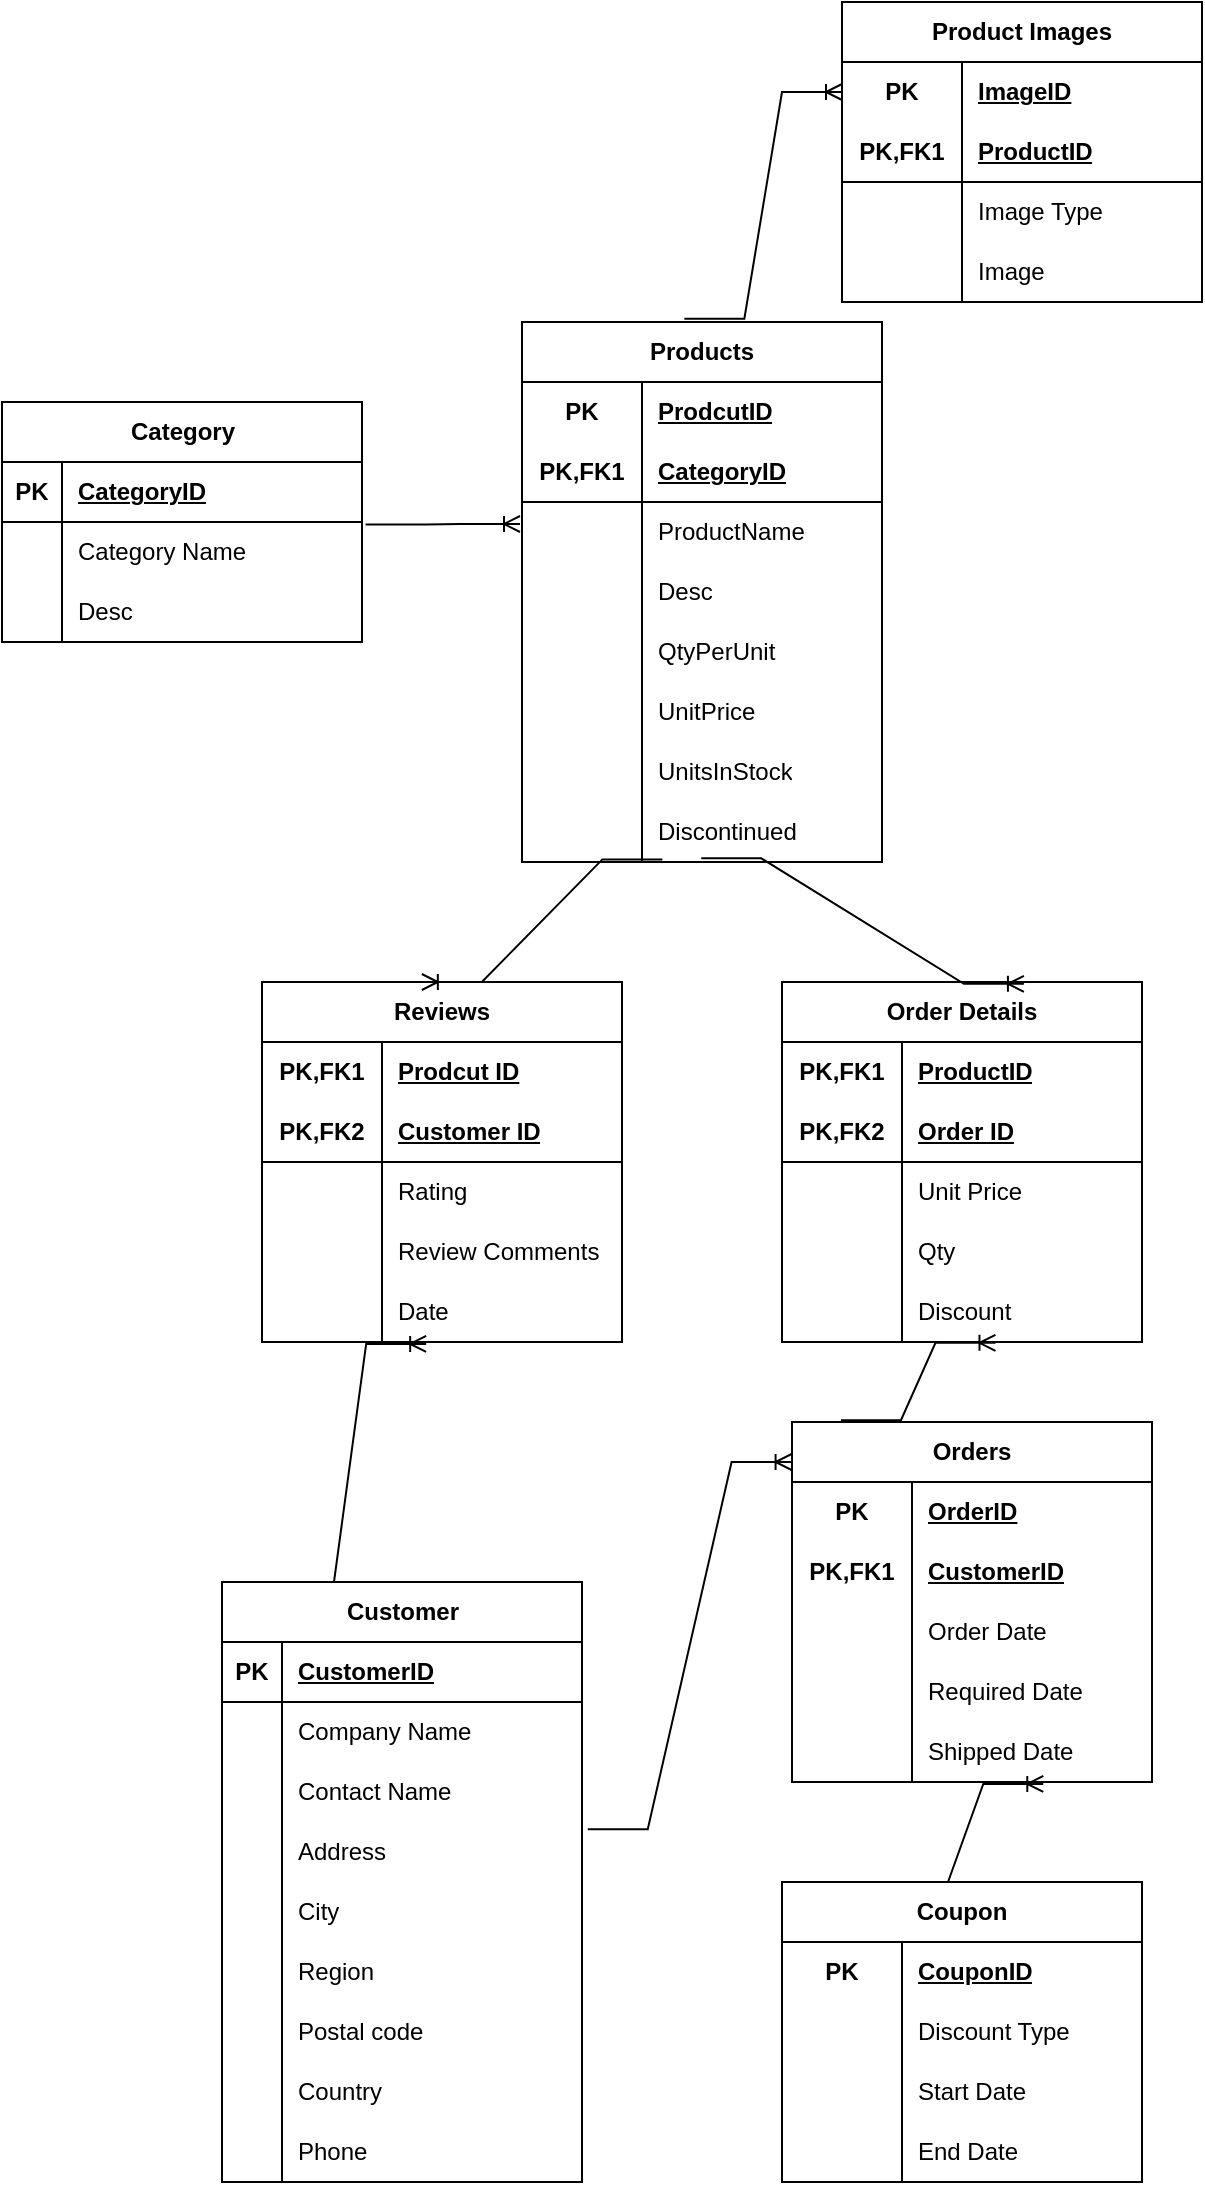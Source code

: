 <mxfile version="24.0.5" type="device">
  <diagram name="Page-1" id="kw8k0KLlqr_tpaCqlMd2">
    <mxGraphModel dx="610" dy="356" grid="1" gridSize="10" guides="1" tooltips="1" connect="1" arrows="1" fold="1" page="1" pageScale="1" pageWidth="850" pageHeight="1100" math="0" shadow="0">
      <root>
        <mxCell id="0" />
        <mxCell id="1" parent="0" />
        <mxCell id="2M8uUFz7WzuedcqgYN8r-53" value="Category" style="shape=table;startSize=30;container=1;collapsible=1;childLayout=tableLayout;fixedRows=1;rowLines=0;fontStyle=1;align=center;resizeLast=1;html=1;" vertex="1" parent="1">
          <mxGeometry x="30" y="210" width="180" height="120" as="geometry" />
        </mxCell>
        <mxCell id="2M8uUFz7WzuedcqgYN8r-54" value="" style="shape=tableRow;horizontal=0;startSize=0;swimlaneHead=0;swimlaneBody=0;fillColor=none;collapsible=0;dropTarget=0;points=[[0,0.5],[1,0.5]];portConstraint=eastwest;top=0;left=0;right=0;bottom=1;" vertex="1" parent="2M8uUFz7WzuedcqgYN8r-53">
          <mxGeometry y="30" width="180" height="30" as="geometry" />
        </mxCell>
        <mxCell id="2M8uUFz7WzuedcqgYN8r-55" value="PK" style="shape=partialRectangle;connectable=0;fillColor=none;top=0;left=0;bottom=0;right=0;fontStyle=1;overflow=hidden;whiteSpace=wrap;html=1;" vertex="1" parent="2M8uUFz7WzuedcqgYN8r-54">
          <mxGeometry width="30" height="30" as="geometry">
            <mxRectangle width="30" height="30" as="alternateBounds" />
          </mxGeometry>
        </mxCell>
        <mxCell id="2M8uUFz7WzuedcqgYN8r-56" value="CategoryID" style="shape=partialRectangle;connectable=0;fillColor=none;top=0;left=0;bottom=0;right=0;align=left;spacingLeft=6;fontStyle=5;overflow=hidden;whiteSpace=wrap;html=1;" vertex="1" parent="2M8uUFz7WzuedcqgYN8r-54">
          <mxGeometry x="30" width="150" height="30" as="geometry">
            <mxRectangle width="150" height="30" as="alternateBounds" />
          </mxGeometry>
        </mxCell>
        <mxCell id="2M8uUFz7WzuedcqgYN8r-57" value="" style="shape=tableRow;horizontal=0;startSize=0;swimlaneHead=0;swimlaneBody=0;fillColor=none;collapsible=0;dropTarget=0;points=[[0,0.5],[1,0.5]];portConstraint=eastwest;top=0;left=0;right=0;bottom=0;" vertex="1" parent="2M8uUFz7WzuedcqgYN8r-53">
          <mxGeometry y="60" width="180" height="30" as="geometry" />
        </mxCell>
        <mxCell id="2M8uUFz7WzuedcqgYN8r-58" value="" style="shape=partialRectangle;connectable=0;fillColor=none;top=0;left=0;bottom=0;right=0;editable=1;overflow=hidden;whiteSpace=wrap;html=1;" vertex="1" parent="2M8uUFz7WzuedcqgYN8r-57">
          <mxGeometry width="30" height="30" as="geometry">
            <mxRectangle width="30" height="30" as="alternateBounds" />
          </mxGeometry>
        </mxCell>
        <mxCell id="2M8uUFz7WzuedcqgYN8r-59" value="Category Name" style="shape=partialRectangle;connectable=0;fillColor=none;top=0;left=0;bottom=0;right=0;align=left;spacingLeft=6;overflow=hidden;whiteSpace=wrap;html=1;" vertex="1" parent="2M8uUFz7WzuedcqgYN8r-57">
          <mxGeometry x="30" width="150" height="30" as="geometry">
            <mxRectangle width="150" height="30" as="alternateBounds" />
          </mxGeometry>
        </mxCell>
        <mxCell id="2M8uUFz7WzuedcqgYN8r-60" value="" style="shape=tableRow;horizontal=0;startSize=0;swimlaneHead=0;swimlaneBody=0;fillColor=none;collapsible=0;dropTarget=0;points=[[0,0.5],[1,0.5]];portConstraint=eastwest;top=0;left=0;right=0;bottom=0;" vertex="1" parent="2M8uUFz7WzuedcqgYN8r-53">
          <mxGeometry y="90" width="180" height="30" as="geometry" />
        </mxCell>
        <mxCell id="2M8uUFz7WzuedcqgYN8r-61" value="" style="shape=partialRectangle;connectable=0;fillColor=none;top=0;left=0;bottom=0;right=0;editable=1;overflow=hidden;whiteSpace=wrap;html=1;" vertex="1" parent="2M8uUFz7WzuedcqgYN8r-60">
          <mxGeometry width="30" height="30" as="geometry">
            <mxRectangle width="30" height="30" as="alternateBounds" />
          </mxGeometry>
        </mxCell>
        <mxCell id="2M8uUFz7WzuedcqgYN8r-62" value="Desc" style="shape=partialRectangle;connectable=0;fillColor=none;top=0;left=0;bottom=0;right=0;align=left;spacingLeft=6;overflow=hidden;whiteSpace=wrap;html=1;" vertex="1" parent="2M8uUFz7WzuedcqgYN8r-60">
          <mxGeometry x="30" width="150" height="30" as="geometry">
            <mxRectangle width="150" height="30" as="alternateBounds" />
          </mxGeometry>
        </mxCell>
        <mxCell id="2M8uUFz7WzuedcqgYN8r-79" value="Order Details" style="shape=table;startSize=30;container=1;collapsible=1;childLayout=tableLayout;fixedRows=1;rowLines=0;fontStyle=1;align=center;resizeLast=1;html=1;whiteSpace=wrap;" vertex="1" parent="1">
          <mxGeometry x="420" y="500" width="180" height="180" as="geometry" />
        </mxCell>
        <mxCell id="2M8uUFz7WzuedcqgYN8r-80" value="" style="shape=tableRow;horizontal=0;startSize=0;swimlaneHead=0;swimlaneBody=0;fillColor=none;collapsible=0;dropTarget=0;points=[[0,0.5],[1,0.5]];portConstraint=eastwest;top=0;left=0;right=0;bottom=0;html=1;" vertex="1" parent="2M8uUFz7WzuedcqgYN8r-79">
          <mxGeometry y="30" width="180" height="30" as="geometry" />
        </mxCell>
        <mxCell id="2M8uUFz7WzuedcqgYN8r-81" value="PK,FK1" style="shape=partialRectangle;connectable=0;fillColor=none;top=0;left=0;bottom=0;right=0;fontStyle=1;overflow=hidden;html=1;whiteSpace=wrap;" vertex="1" parent="2M8uUFz7WzuedcqgYN8r-80">
          <mxGeometry width="60" height="30" as="geometry">
            <mxRectangle width="60" height="30" as="alternateBounds" />
          </mxGeometry>
        </mxCell>
        <mxCell id="2M8uUFz7WzuedcqgYN8r-82" value="ProductID" style="shape=partialRectangle;connectable=0;fillColor=none;top=0;left=0;bottom=0;right=0;align=left;spacingLeft=6;fontStyle=5;overflow=hidden;html=1;whiteSpace=wrap;" vertex="1" parent="2M8uUFz7WzuedcqgYN8r-80">
          <mxGeometry x="60" width="120" height="30" as="geometry">
            <mxRectangle width="120" height="30" as="alternateBounds" />
          </mxGeometry>
        </mxCell>
        <mxCell id="2M8uUFz7WzuedcqgYN8r-83" value="" style="shape=tableRow;horizontal=0;startSize=0;swimlaneHead=0;swimlaneBody=0;fillColor=none;collapsible=0;dropTarget=0;points=[[0,0.5],[1,0.5]];portConstraint=eastwest;top=0;left=0;right=0;bottom=1;html=1;" vertex="1" parent="2M8uUFz7WzuedcqgYN8r-79">
          <mxGeometry y="60" width="180" height="30" as="geometry" />
        </mxCell>
        <mxCell id="2M8uUFz7WzuedcqgYN8r-84" value="PK,FK2" style="shape=partialRectangle;connectable=0;fillColor=none;top=0;left=0;bottom=0;right=0;fontStyle=1;overflow=hidden;html=1;whiteSpace=wrap;" vertex="1" parent="2M8uUFz7WzuedcqgYN8r-83">
          <mxGeometry width="60" height="30" as="geometry">
            <mxRectangle width="60" height="30" as="alternateBounds" />
          </mxGeometry>
        </mxCell>
        <mxCell id="2M8uUFz7WzuedcqgYN8r-85" value="Order ID" style="shape=partialRectangle;connectable=0;fillColor=none;top=0;left=0;bottom=0;right=0;align=left;spacingLeft=6;fontStyle=5;overflow=hidden;html=1;whiteSpace=wrap;" vertex="1" parent="2M8uUFz7WzuedcqgYN8r-83">
          <mxGeometry x="60" width="120" height="30" as="geometry">
            <mxRectangle width="120" height="30" as="alternateBounds" />
          </mxGeometry>
        </mxCell>
        <mxCell id="2M8uUFz7WzuedcqgYN8r-86" value="" style="shape=tableRow;horizontal=0;startSize=0;swimlaneHead=0;swimlaneBody=0;fillColor=none;collapsible=0;dropTarget=0;points=[[0,0.5],[1,0.5]];portConstraint=eastwest;top=0;left=0;right=0;bottom=0;html=1;" vertex="1" parent="2M8uUFz7WzuedcqgYN8r-79">
          <mxGeometry y="90" width="180" height="30" as="geometry" />
        </mxCell>
        <mxCell id="2M8uUFz7WzuedcqgYN8r-87" value="" style="shape=partialRectangle;connectable=0;fillColor=none;top=0;left=0;bottom=0;right=0;editable=1;overflow=hidden;html=1;whiteSpace=wrap;" vertex="1" parent="2M8uUFz7WzuedcqgYN8r-86">
          <mxGeometry width="60" height="30" as="geometry">
            <mxRectangle width="60" height="30" as="alternateBounds" />
          </mxGeometry>
        </mxCell>
        <mxCell id="2M8uUFz7WzuedcqgYN8r-88" value="Unit Price" style="shape=partialRectangle;connectable=0;fillColor=none;top=0;left=0;bottom=0;right=0;align=left;spacingLeft=6;overflow=hidden;html=1;whiteSpace=wrap;" vertex="1" parent="2M8uUFz7WzuedcqgYN8r-86">
          <mxGeometry x="60" width="120" height="30" as="geometry">
            <mxRectangle width="120" height="30" as="alternateBounds" />
          </mxGeometry>
        </mxCell>
        <mxCell id="2M8uUFz7WzuedcqgYN8r-89" value="" style="shape=tableRow;horizontal=0;startSize=0;swimlaneHead=0;swimlaneBody=0;fillColor=none;collapsible=0;dropTarget=0;points=[[0,0.5],[1,0.5]];portConstraint=eastwest;top=0;left=0;right=0;bottom=0;html=1;" vertex="1" parent="2M8uUFz7WzuedcqgYN8r-79">
          <mxGeometry y="120" width="180" height="30" as="geometry" />
        </mxCell>
        <mxCell id="2M8uUFz7WzuedcqgYN8r-90" value="" style="shape=partialRectangle;connectable=0;fillColor=none;top=0;left=0;bottom=0;right=0;editable=1;overflow=hidden;html=1;whiteSpace=wrap;" vertex="1" parent="2M8uUFz7WzuedcqgYN8r-89">
          <mxGeometry width="60" height="30" as="geometry">
            <mxRectangle width="60" height="30" as="alternateBounds" />
          </mxGeometry>
        </mxCell>
        <mxCell id="2M8uUFz7WzuedcqgYN8r-91" value="Qty" style="shape=partialRectangle;connectable=0;fillColor=none;top=0;left=0;bottom=0;right=0;align=left;spacingLeft=6;overflow=hidden;html=1;whiteSpace=wrap;" vertex="1" parent="2M8uUFz7WzuedcqgYN8r-89">
          <mxGeometry x="60" width="120" height="30" as="geometry">
            <mxRectangle width="120" height="30" as="alternateBounds" />
          </mxGeometry>
        </mxCell>
        <mxCell id="2M8uUFz7WzuedcqgYN8r-207" value="" style="shape=tableRow;horizontal=0;startSize=0;swimlaneHead=0;swimlaneBody=0;fillColor=none;collapsible=0;dropTarget=0;points=[[0,0.5],[1,0.5]];portConstraint=eastwest;top=0;left=0;right=0;bottom=0;html=1;" vertex="1" parent="2M8uUFz7WzuedcqgYN8r-79">
          <mxGeometry y="150" width="180" height="30" as="geometry" />
        </mxCell>
        <mxCell id="2M8uUFz7WzuedcqgYN8r-208" value="" style="shape=partialRectangle;connectable=0;fillColor=none;top=0;left=0;bottom=0;right=0;editable=1;overflow=hidden;html=1;whiteSpace=wrap;" vertex="1" parent="2M8uUFz7WzuedcqgYN8r-207">
          <mxGeometry width="60" height="30" as="geometry">
            <mxRectangle width="60" height="30" as="alternateBounds" />
          </mxGeometry>
        </mxCell>
        <mxCell id="2M8uUFz7WzuedcqgYN8r-209" value="Discount" style="shape=partialRectangle;connectable=0;fillColor=none;top=0;left=0;bottom=0;right=0;align=left;spacingLeft=6;overflow=hidden;html=1;whiteSpace=wrap;" vertex="1" parent="2M8uUFz7WzuedcqgYN8r-207">
          <mxGeometry x="60" width="120" height="30" as="geometry">
            <mxRectangle width="120" height="30" as="alternateBounds" />
          </mxGeometry>
        </mxCell>
        <mxCell id="2M8uUFz7WzuedcqgYN8r-92" value="Reviews" style="shape=table;startSize=30;container=1;collapsible=1;childLayout=tableLayout;fixedRows=1;rowLines=0;fontStyle=1;align=center;resizeLast=1;html=1;whiteSpace=wrap;" vertex="1" parent="1">
          <mxGeometry x="160" y="500" width="180" height="180" as="geometry" />
        </mxCell>
        <mxCell id="2M8uUFz7WzuedcqgYN8r-93" value="" style="shape=tableRow;horizontal=0;startSize=0;swimlaneHead=0;swimlaneBody=0;fillColor=none;collapsible=0;dropTarget=0;points=[[0,0.5],[1,0.5]];portConstraint=eastwest;top=0;left=0;right=0;bottom=0;html=1;" vertex="1" parent="2M8uUFz7WzuedcqgYN8r-92">
          <mxGeometry y="30" width="180" height="30" as="geometry" />
        </mxCell>
        <mxCell id="2M8uUFz7WzuedcqgYN8r-94" value="PK,FK1" style="shape=partialRectangle;connectable=0;fillColor=none;top=0;left=0;bottom=0;right=0;fontStyle=1;overflow=hidden;html=1;whiteSpace=wrap;" vertex="1" parent="2M8uUFz7WzuedcqgYN8r-93">
          <mxGeometry width="60" height="30" as="geometry">
            <mxRectangle width="60" height="30" as="alternateBounds" />
          </mxGeometry>
        </mxCell>
        <mxCell id="2M8uUFz7WzuedcqgYN8r-95" value="Prodcut ID" style="shape=partialRectangle;connectable=0;fillColor=none;top=0;left=0;bottom=0;right=0;align=left;spacingLeft=6;fontStyle=5;overflow=hidden;html=1;whiteSpace=wrap;" vertex="1" parent="2M8uUFz7WzuedcqgYN8r-93">
          <mxGeometry x="60" width="120" height="30" as="geometry">
            <mxRectangle width="120" height="30" as="alternateBounds" />
          </mxGeometry>
        </mxCell>
        <mxCell id="2M8uUFz7WzuedcqgYN8r-96" value="" style="shape=tableRow;horizontal=0;startSize=0;swimlaneHead=0;swimlaneBody=0;fillColor=none;collapsible=0;dropTarget=0;points=[[0,0.5],[1,0.5]];portConstraint=eastwest;top=0;left=0;right=0;bottom=1;html=1;" vertex="1" parent="2M8uUFz7WzuedcqgYN8r-92">
          <mxGeometry y="60" width="180" height="30" as="geometry" />
        </mxCell>
        <mxCell id="2M8uUFz7WzuedcqgYN8r-97" value="PK,FK2" style="shape=partialRectangle;connectable=0;fillColor=none;top=0;left=0;bottom=0;right=0;fontStyle=1;overflow=hidden;html=1;whiteSpace=wrap;" vertex="1" parent="2M8uUFz7WzuedcqgYN8r-96">
          <mxGeometry width="60" height="30" as="geometry">
            <mxRectangle width="60" height="30" as="alternateBounds" />
          </mxGeometry>
        </mxCell>
        <mxCell id="2M8uUFz7WzuedcqgYN8r-98" value="Customer ID" style="shape=partialRectangle;connectable=0;fillColor=none;top=0;left=0;bottom=0;right=0;align=left;spacingLeft=6;fontStyle=5;overflow=hidden;html=1;whiteSpace=wrap;" vertex="1" parent="2M8uUFz7WzuedcqgYN8r-96">
          <mxGeometry x="60" width="120" height="30" as="geometry">
            <mxRectangle width="120" height="30" as="alternateBounds" />
          </mxGeometry>
        </mxCell>
        <mxCell id="2M8uUFz7WzuedcqgYN8r-99" value="" style="shape=tableRow;horizontal=0;startSize=0;swimlaneHead=0;swimlaneBody=0;fillColor=none;collapsible=0;dropTarget=0;points=[[0,0.5],[1,0.5]];portConstraint=eastwest;top=0;left=0;right=0;bottom=0;html=1;" vertex="1" parent="2M8uUFz7WzuedcqgYN8r-92">
          <mxGeometry y="90" width="180" height="30" as="geometry" />
        </mxCell>
        <mxCell id="2M8uUFz7WzuedcqgYN8r-100" value="" style="shape=partialRectangle;connectable=0;fillColor=none;top=0;left=0;bottom=0;right=0;editable=1;overflow=hidden;html=1;whiteSpace=wrap;" vertex="1" parent="2M8uUFz7WzuedcqgYN8r-99">
          <mxGeometry width="60" height="30" as="geometry">
            <mxRectangle width="60" height="30" as="alternateBounds" />
          </mxGeometry>
        </mxCell>
        <mxCell id="2M8uUFz7WzuedcqgYN8r-101" value="Rating" style="shape=partialRectangle;connectable=0;fillColor=none;top=0;left=0;bottom=0;right=0;align=left;spacingLeft=6;overflow=hidden;html=1;whiteSpace=wrap;" vertex="1" parent="2M8uUFz7WzuedcqgYN8r-99">
          <mxGeometry x="60" width="120" height="30" as="geometry">
            <mxRectangle width="120" height="30" as="alternateBounds" />
          </mxGeometry>
        </mxCell>
        <mxCell id="2M8uUFz7WzuedcqgYN8r-102" value="" style="shape=tableRow;horizontal=0;startSize=0;swimlaneHead=0;swimlaneBody=0;fillColor=none;collapsible=0;dropTarget=0;points=[[0,0.5],[1,0.5]];portConstraint=eastwest;top=0;left=0;right=0;bottom=0;html=1;" vertex="1" parent="2M8uUFz7WzuedcqgYN8r-92">
          <mxGeometry y="120" width="180" height="30" as="geometry" />
        </mxCell>
        <mxCell id="2M8uUFz7WzuedcqgYN8r-103" value="" style="shape=partialRectangle;connectable=0;fillColor=none;top=0;left=0;bottom=0;right=0;editable=1;overflow=hidden;html=1;whiteSpace=wrap;" vertex="1" parent="2M8uUFz7WzuedcqgYN8r-102">
          <mxGeometry width="60" height="30" as="geometry">
            <mxRectangle width="60" height="30" as="alternateBounds" />
          </mxGeometry>
        </mxCell>
        <mxCell id="2M8uUFz7WzuedcqgYN8r-104" value="Review Comments" style="shape=partialRectangle;connectable=0;fillColor=none;top=0;left=0;bottom=0;right=0;align=left;spacingLeft=6;overflow=hidden;html=1;whiteSpace=wrap;" vertex="1" parent="2M8uUFz7WzuedcqgYN8r-102">
          <mxGeometry x="60" width="120" height="30" as="geometry">
            <mxRectangle width="120" height="30" as="alternateBounds" />
          </mxGeometry>
        </mxCell>
        <mxCell id="2M8uUFz7WzuedcqgYN8r-181" value="" style="shape=tableRow;horizontal=0;startSize=0;swimlaneHead=0;swimlaneBody=0;fillColor=none;collapsible=0;dropTarget=0;points=[[0,0.5],[1,0.5]];portConstraint=eastwest;top=0;left=0;right=0;bottom=0;html=1;" vertex="1" parent="2M8uUFz7WzuedcqgYN8r-92">
          <mxGeometry y="150" width="180" height="30" as="geometry" />
        </mxCell>
        <mxCell id="2M8uUFz7WzuedcqgYN8r-182" value="" style="shape=partialRectangle;connectable=0;fillColor=none;top=0;left=0;bottom=0;right=0;editable=1;overflow=hidden;html=1;whiteSpace=wrap;" vertex="1" parent="2M8uUFz7WzuedcqgYN8r-181">
          <mxGeometry width="60" height="30" as="geometry">
            <mxRectangle width="60" height="30" as="alternateBounds" />
          </mxGeometry>
        </mxCell>
        <mxCell id="2M8uUFz7WzuedcqgYN8r-183" value="Date" style="shape=partialRectangle;connectable=0;fillColor=none;top=0;left=0;bottom=0;right=0;align=left;spacingLeft=6;overflow=hidden;html=1;whiteSpace=wrap;" vertex="1" parent="2M8uUFz7WzuedcqgYN8r-181">
          <mxGeometry x="60" width="120" height="30" as="geometry">
            <mxRectangle width="120" height="30" as="alternateBounds" />
          </mxGeometry>
        </mxCell>
        <mxCell id="2M8uUFz7WzuedcqgYN8r-105" value="Orders" style="shape=table;startSize=30;container=1;collapsible=1;childLayout=tableLayout;fixedRows=1;rowLines=0;fontStyle=1;align=center;resizeLast=1;html=1;whiteSpace=wrap;" vertex="1" parent="1">
          <mxGeometry x="425" y="720" width="180" height="180" as="geometry" />
        </mxCell>
        <mxCell id="2M8uUFz7WzuedcqgYN8r-106" value="" style="shape=tableRow;horizontal=0;startSize=0;swimlaneHead=0;swimlaneBody=0;fillColor=none;collapsible=0;dropTarget=0;points=[[0,0.5],[1,0.5]];portConstraint=eastwest;top=0;left=0;right=0;bottom=0;html=1;" vertex="1" parent="2M8uUFz7WzuedcqgYN8r-105">
          <mxGeometry y="30" width="180" height="30" as="geometry" />
        </mxCell>
        <mxCell id="2M8uUFz7WzuedcqgYN8r-107" value="PK" style="shape=partialRectangle;connectable=0;fillColor=none;top=0;left=0;bottom=0;right=0;fontStyle=1;overflow=hidden;html=1;whiteSpace=wrap;" vertex="1" parent="2M8uUFz7WzuedcqgYN8r-106">
          <mxGeometry width="60" height="30" as="geometry">
            <mxRectangle width="60" height="30" as="alternateBounds" />
          </mxGeometry>
        </mxCell>
        <mxCell id="2M8uUFz7WzuedcqgYN8r-108" value="OrderID" style="shape=partialRectangle;connectable=0;fillColor=none;top=0;left=0;bottom=0;right=0;align=left;spacingLeft=6;fontStyle=5;overflow=hidden;html=1;whiteSpace=wrap;" vertex="1" parent="2M8uUFz7WzuedcqgYN8r-106">
          <mxGeometry x="60" width="120" height="30" as="geometry">
            <mxRectangle width="120" height="30" as="alternateBounds" />
          </mxGeometry>
        </mxCell>
        <mxCell id="2M8uUFz7WzuedcqgYN8r-112" value="" style="shape=tableRow;horizontal=0;startSize=0;swimlaneHead=0;swimlaneBody=0;fillColor=none;collapsible=0;dropTarget=0;points=[[0,0.5],[1,0.5]];portConstraint=eastwest;top=0;left=0;right=0;bottom=0;html=1;" vertex="1" parent="2M8uUFz7WzuedcqgYN8r-105">
          <mxGeometry y="60" width="180" height="30" as="geometry" />
        </mxCell>
        <mxCell id="2M8uUFz7WzuedcqgYN8r-113" value="&lt;span style=&quot;font-weight: 700;&quot;&gt;PK,FK1&lt;/span&gt;" style="shape=partialRectangle;connectable=0;fillColor=none;top=0;left=0;bottom=0;right=0;editable=1;overflow=hidden;html=1;whiteSpace=wrap;" vertex="1" parent="2M8uUFz7WzuedcqgYN8r-112">
          <mxGeometry width="60" height="30" as="geometry">
            <mxRectangle width="60" height="30" as="alternateBounds" />
          </mxGeometry>
        </mxCell>
        <mxCell id="2M8uUFz7WzuedcqgYN8r-114" value="&lt;span style=&quot;font-weight: 700; text-decoration-line: underline;&quot;&gt;CustomerID&lt;/span&gt;" style="shape=partialRectangle;connectable=0;fillColor=none;top=0;left=0;bottom=0;right=0;align=left;spacingLeft=6;overflow=hidden;html=1;whiteSpace=wrap;" vertex="1" parent="2M8uUFz7WzuedcqgYN8r-112">
          <mxGeometry x="60" width="120" height="30" as="geometry">
            <mxRectangle width="120" height="30" as="alternateBounds" />
          </mxGeometry>
        </mxCell>
        <mxCell id="2M8uUFz7WzuedcqgYN8r-115" value="" style="shape=tableRow;horizontal=0;startSize=0;swimlaneHead=0;swimlaneBody=0;fillColor=none;collapsible=0;dropTarget=0;points=[[0,0.5],[1,0.5]];portConstraint=eastwest;top=0;left=0;right=0;bottom=0;html=1;" vertex="1" parent="2M8uUFz7WzuedcqgYN8r-105">
          <mxGeometry y="90" width="180" height="30" as="geometry" />
        </mxCell>
        <mxCell id="2M8uUFz7WzuedcqgYN8r-116" value="" style="shape=partialRectangle;connectable=0;fillColor=none;top=0;left=0;bottom=0;right=0;editable=1;overflow=hidden;html=1;whiteSpace=wrap;" vertex="1" parent="2M8uUFz7WzuedcqgYN8r-115">
          <mxGeometry width="60" height="30" as="geometry">
            <mxRectangle width="60" height="30" as="alternateBounds" />
          </mxGeometry>
        </mxCell>
        <mxCell id="2M8uUFz7WzuedcqgYN8r-117" value="Order Date" style="shape=partialRectangle;connectable=0;fillColor=none;top=0;left=0;bottom=0;right=0;align=left;spacingLeft=6;overflow=hidden;html=1;whiteSpace=wrap;" vertex="1" parent="2M8uUFz7WzuedcqgYN8r-115">
          <mxGeometry x="60" width="120" height="30" as="geometry">
            <mxRectangle width="120" height="30" as="alternateBounds" />
          </mxGeometry>
        </mxCell>
        <mxCell id="2M8uUFz7WzuedcqgYN8r-211" value="" style="shape=tableRow;horizontal=0;startSize=0;swimlaneHead=0;swimlaneBody=0;fillColor=none;collapsible=0;dropTarget=0;points=[[0,0.5],[1,0.5]];portConstraint=eastwest;top=0;left=0;right=0;bottom=0;html=1;" vertex="1" parent="2M8uUFz7WzuedcqgYN8r-105">
          <mxGeometry y="120" width="180" height="30" as="geometry" />
        </mxCell>
        <mxCell id="2M8uUFz7WzuedcqgYN8r-212" value="" style="shape=partialRectangle;connectable=0;fillColor=none;top=0;left=0;bottom=0;right=0;editable=1;overflow=hidden;html=1;whiteSpace=wrap;" vertex="1" parent="2M8uUFz7WzuedcqgYN8r-211">
          <mxGeometry width="60" height="30" as="geometry">
            <mxRectangle width="60" height="30" as="alternateBounds" />
          </mxGeometry>
        </mxCell>
        <mxCell id="2M8uUFz7WzuedcqgYN8r-213" value="Required Date" style="shape=partialRectangle;connectable=0;fillColor=none;top=0;left=0;bottom=0;right=0;align=left;spacingLeft=6;overflow=hidden;html=1;whiteSpace=wrap;" vertex="1" parent="2M8uUFz7WzuedcqgYN8r-211">
          <mxGeometry x="60" width="120" height="30" as="geometry">
            <mxRectangle width="120" height="30" as="alternateBounds" />
          </mxGeometry>
        </mxCell>
        <mxCell id="2M8uUFz7WzuedcqgYN8r-240" value="" style="shape=tableRow;horizontal=0;startSize=0;swimlaneHead=0;swimlaneBody=0;fillColor=none;collapsible=0;dropTarget=0;points=[[0,0.5],[1,0.5]];portConstraint=eastwest;top=0;left=0;right=0;bottom=0;html=1;" vertex="1" parent="2M8uUFz7WzuedcqgYN8r-105">
          <mxGeometry y="150" width="180" height="30" as="geometry" />
        </mxCell>
        <mxCell id="2M8uUFz7WzuedcqgYN8r-241" value="" style="shape=partialRectangle;connectable=0;fillColor=none;top=0;left=0;bottom=0;right=0;editable=1;overflow=hidden;html=1;whiteSpace=wrap;" vertex="1" parent="2M8uUFz7WzuedcqgYN8r-240">
          <mxGeometry width="60" height="30" as="geometry">
            <mxRectangle width="60" height="30" as="alternateBounds" />
          </mxGeometry>
        </mxCell>
        <mxCell id="2M8uUFz7WzuedcqgYN8r-242" value="Shipped Date" style="shape=partialRectangle;connectable=0;fillColor=none;top=0;left=0;bottom=0;right=0;align=left;spacingLeft=6;overflow=hidden;html=1;whiteSpace=wrap;" vertex="1" parent="2M8uUFz7WzuedcqgYN8r-240">
          <mxGeometry x="60" width="120" height="30" as="geometry">
            <mxRectangle width="120" height="30" as="alternateBounds" />
          </mxGeometry>
        </mxCell>
        <mxCell id="2M8uUFz7WzuedcqgYN8r-134" value="Product Images" style="shape=table;startSize=30;container=1;collapsible=1;childLayout=tableLayout;fixedRows=1;rowLines=0;fontStyle=1;align=center;resizeLast=1;html=1;whiteSpace=wrap;" vertex="1" parent="1">
          <mxGeometry x="450" y="10" width="180" height="150" as="geometry" />
        </mxCell>
        <mxCell id="2M8uUFz7WzuedcqgYN8r-135" value="" style="shape=tableRow;horizontal=0;startSize=0;swimlaneHead=0;swimlaneBody=0;fillColor=none;collapsible=0;dropTarget=0;points=[[0,0.5],[1,0.5]];portConstraint=eastwest;top=0;left=0;right=0;bottom=0;html=1;" vertex="1" parent="2M8uUFz7WzuedcqgYN8r-134">
          <mxGeometry y="30" width="180" height="30" as="geometry" />
        </mxCell>
        <mxCell id="2M8uUFz7WzuedcqgYN8r-136" value="PK" style="shape=partialRectangle;connectable=0;fillColor=none;top=0;left=0;bottom=0;right=0;fontStyle=1;overflow=hidden;html=1;whiteSpace=wrap;" vertex="1" parent="2M8uUFz7WzuedcqgYN8r-135">
          <mxGeometry width="60" height="30" as="geometry">
            <mxRectangle width="60" height="30" as="alternateBounds" />
          </mxGeometry>
        </mxCell>
        <mxCell id="2M8uUFz7WzuedcqgYN8r-137" value="ImageID" style="shape=partialRectangle;connectable=0;fillColor=none;top=0;left=0;bottom=0;right=0;align=left;spacingLeft=6;fontStyle=5;overflow=hidden;html=1;whiteSpace=wrap;" vertex="1" parent="2M8uUFz7WzuedcqgYN8r-135">
          <mxGeometry x="60" width="120" height="30" as="geometry">
            <mxRectangle width="120" height="30" as="alternateBounds" />
          </mxGeometry>
        </mxCell>
        <mxCell id="2M8uUFz7WzuedcqgYN8r-138" value="" style="shape=tableRow;horizontal=0;startSize=0;swimlaneHead=0;swimlaneBody=0;fillColor=none;collapsible=0;dropTarget=0;points=[[0,0.5],[1,0.5]];portConstraint=eastwest;top=0;left=0;right=0;bottom=1;html=1;" vertex="1" parent="2M8uUFz7WzuedcqgYN8r-134">
          <mxGeometry y="60" width="180" height="30" as="geometry" />
        </mxCell>
        <mxCell id="2M8uUFz7WzuedcqgYN8r-139" value="PK,FK1" style="shape=partialRectangle;connectable=0;fillColor=none;top=0;left=0;bottom=0;right=0;fontStyle=1;overflow=hidden;html=1;whiteSpace=wrap;" vertex="1" parent="2M8uUFz7WzuedcqgYN8r-138">
          <mxGeometry width="60" height="30" as="geometry">
            <mxRectangle width="60" height="30" as="alternateBounds" />
          </mxGeometry>
        </mxCell>
        <mxCell id="2M8uUFz7WzuedcqgYN8r-140" value="ProductID" style="shape=partialRectangle;connectable=0;fillColor=none;top=0;left=0;bottom=0;right=0;align=left;spacingLeft=6;fontStyle=5;overflow=hidden;html=1;whiteSpace=wrap;" vertex="1" parent="2M8uUFz7WzuedcqgYN8r-138">
          <mxGeometry x="60" width="120" height="30" as="geometry">
            <mxRectangle width="120" height="30" as="alternateBounds" />
          </mxGeometry>
        </mxCell>
        <mxCell id="2M8uUFz7WzuedcqgYN8r-141" value="" style="shape=tableRow;horizontal=0;startSize=0;swimlaneHead=0;swimlaneBody=0;fillColor=none;collapsible=0;dropTarget=0;points=[[0,0.5],[1,0.5]];portConstraint=eastwest;top=0;left=0;right=0;bottom=0;html=1;" vertex="1" parent="2M8uUFz7WzuedcqgYN8r-134">
          <mxGeometry y="90" width="180" height="30" as="geometry" />
        </mxCell>
        <mxCell id="2M8uUFz7WzuedcqgYN8r-142" value="" style="shape=partialRectangle;connectable=0;fillColor=none;top=0;left=0;bottom=0;right=0;editable=1;overflow=hidden;html=1;whiteSpace=wrap;" vertex="1" parent="2M8uUFz7WzuedcqgYN8r-141">
          <mxGeometry width="60" height="30" as="geometry">
            <mxRectangle width="60" height="30" as="alternateBounds" />
          </mxGeometry>
        </mxCell>
        <mxCell id="2M8uUFz7WzuedcqgYN8r-143" value="Image Type" style="shape=partialRectangle;connectable=0;fillColor=none;top=0;left=0;bottom=0;right=0;align=left;spacingLeft=6;overflow=hidden;html=1;whiteSpace=wrap;" vertex="1" parent="2M8uUFz7WzuedcqgYN8r-141">
          <mxGeometry x="60" width="120" height="30" as="geometry">
            <mxRectangle width="120" height="30" as="alternateBounds" />
          </mxGeometry>
        </mxCell>
        <mxCell id="2M8uUFz7WzuedcqgYN8r-144" value="" style="shape=tableRow;horizontal=0;startSize=0;swimlaneHead=0;swimlaneBody=0;fillColor=none;collapsible=0;dropTarget=0;points=[[0,0.5],[1,0.5]];portConstraint=eastwest;top=0;left=0;right=0;bottom=0;html=1;" vertex="1" parent="2M8uUFz7WzuedcqgYN8r-134">
          <mxGeometry y="120" width="180" height="30" as="geometry" />
        </mxCell>
        <mxCell id="2M8uUFz7WzuedcqgYN8r-145" value="" style="shape=partialRectangle;connectable=0;fillColor=none;top=0;left=0;bottom=0;right=0;editable=1;overflow=hidden;html=1;whiteSpace=wrap;" vertex="1" parent="2M8uUFz7WzuedcqgYN8r-144">
          <mxGeometry width="60" height="30" as="geometry">
            <mxRectangle width="60" height="30" as="alternateBounds" />
          </mxGeometry>
        </mxCell>
        <mxCell id="2M8uUFz7WzuedcqgYN8r-146" value="Image" style="shape=partialRectangle;connectable=0;fillColor=none;top=0;left=0;bottom=0;right=0;align=left;spacingLeft=6;overflow=hidden;html=1;whiteSpace=wrap;" vertex="1" parent="2M8uUFz7WzuedcqgYN8r-144">
          <mxGeometry x="60" width="120" height="30" as="geometry">
            <mxRectangle width="120" height="30" as="alternateBounds" />
          </mxGeometry>
        </mxCell>
        <mxCell id="2M8uUFz7WzuedcqgYN8r-147" value="Coupon" style="shape=table;startSize=30;container=1;collapsible=1;childLayout=tableLayout;fixedRows=1;rowLines=0;fontStyle=1;align=center;resizeLast=1;html=1;whiteSpace=wrap;" vertex="1" parent="1">
          <mxGeometry x="420" y="950" width="180" height="150" as="geometry" />
        </mxCell>
        <mxCell id="2M8uUFz7WzuedcqgYN8r-148" value="" style="shape=tableRow;horizontal=0;startSize=0;swimlaneHead=0;swimlaneBody=0;fillColor=none;collapsible=0;dropTarget=0;points=[[0,0.5],[1,0.5]];portConstraint=eastwest;top=0;left=0;right=0;bottom=0;html=1;" vertex="1" parent="2M8uUFz7WzuedcqgYN8r-147">
          <mxGeometry y="30" width="180" height="30" as="geometry" />
        </mxCell>
        <mxCell id="2M8uUFz7WzuedcqgYN8r-149" value="PK" style="shape=partialRectangle;connectable=0;fillColor=none;top=0;left=0;bottom=0;right=0;fontStyle=1;overflow=hidden;html=1;whiteSpace=wrap;" vertex="1" parent="2M8uUFz7WzuedcqgYN8r-148">
          <mxGeometry width="60" height="30" as="geometry">
            <mxRectangle width="60" height="30" as="alternateBounds" />
          </mxGeometry>
        </mxCell>
        <mxCell id="2M8uUFz7WzuedcqgYN8r-150" value="CouponID" style="shape=partialRectangle;connectable=0;fillColor=none;top=0;left=0;bottom=0;right=0;align=left;spacingLeft=6;fontStyle=5;overflow=hidden;html=1;whiteSpace=wrap;" vertex="1" parent="2M8uUFz7WzuedcqgYN8r-148">
          <mxGeometry x="60" width="120" height="30" as="geometry">
            <mxRectangle width="120" height="30" as="alternateBounds" />
          </mxGeometry>
        </mxCell>
        <mxCell id="2M8uUFz7WzuedcqgYN8r-154" value="" style="shape=tableRow;horizontal=0;startSize=0;swimlaneHead=0;swimlaneBody=0;fillColor=none;collapsible=0;dropTarget=0;points=[[0,0.5],[1,0.5]];portConstraint=eastwest;top=0;left=0;right=0;bottom=0;html=1;" vertex="1" parent="2M8uUFz7WzuedcqgYN8r-147">
          <mxGeometry y="60" width="180" height="30" as="geometry" />
        </mxCell>
        <mxCell id="2M8uUFz7WzuedcqgYN8r-155" value="" style="shape=partialRectangle;connectable=0;fillColor=none;top=0;left=0;bottom=0;right=0;editable=1;overflow=hidden;html=1;whiteSpace=wrap;" vertex="1" parent="2M8uUFz7WzuedcqgYN8r-154">
          <mxGeometry width="60" height="30" as="geometry">
            <mxRectangle width="60" height="30" as="alternateBounds" />
          </mxGeometry>
        </mxCell>
        <mxCell id="2M8uUFz7WzuedcqgYN8r-156" value="Discount Type" style="shape=partialRectangle;connectable=0;fillColor=none;top=0;left=0;bottom=0;right=0;align=left;spacingLeft=6;overflow=hidden;html=1;whiteSpace=wrap;" vertex="1" parent="2M8uUFz7WzuedcqgYN8r-154">
          <mxGeometry x="60" width="120" height="30" as="geometry">
            <mxRectangle width="120" height="30" as="alternateBounds" />
          </mxGeometry>
        </mxCell>
        <mxCell id="2M8uUFz7WzuedcqgYN8r-157" value="" style="shape=tableRow;horizontal=0;startSize=0;swimlaneHead=0;swimlaneBody=0;fillColor=none;collapsible=0;dropTarget=0;points=[[0,0.5],[1,0.5]];portConstraint=eastwest;top=0;left=0;right=0;bottom=0;html=1;" vertex="1" parent="2M8uUFz7WzuedcqgYN8r-147">
          <mxGeometry y="90" width="180" height="30" as="geometry" />
        </mxCell>
        <mxCell id="2M8uUFz7WzuedcqgYN8r-158" value="" style="shape=partialRectangle;connectable=0;fillColor=none;top=0;left=0;bottom=0;right=0;editable=1;overflow=hidden;html=1;whiteSpace=wrap;" vertex="1" parent="2M8uUFz7WzuedcqgYN8r-157">
          <mxGeometry width="60" height="30" as="geometry">
            <mxRectangle width="60" height="30" as="alternateBounds" />
          </mxGeometry>
        </mxCell>
        <mxCell id="2M8uUFz7WzuedcqgYN8r-159" value="Start Date" style="shape=partialRectangle;connectable=0;fillColor=none;top=0;left=0;bottom=0;right=0;align=left;spacingLeft=6;overflow=hidden;html=1;whiteSpace=wrap;" vertex="1" parent="2M8uUFz7WzuedcqgYN8r-157">
          <mxGeometry x="60" width="120" height="30" as="geometry">
            <mxRectangle width="120" height="30" as="alternateBounds" />
          </mxGeometry>
        </mxCell>
        <mxCell id="2M8uUFz7WzuedcqgYN8r-214" value="" style="shape=tableRow;horizontal=0;startSize=0;swimlaneHead=0;swimlaneBody=0;fillColor=none;collapsible=0;dropTarget=0;points=[[0,0.5],[1,0.5]];portConstraint=eastwest;top=0;left=0;right=0;bottom=0;html=1;" vertex="1" parent="2M8uUFz7WzuedcqgYN8r-147">
          <mxGeometry y="120" width="180" height="30" as="geometry" />
        </mxCell>
        <mxCell id="2M8uUFz7WzuedcqgYN8r-215" value="" style="shape=partialRectangle;connectable=0;fillColor=none;top=0;left=0;bottom=0;right=0;editable=1;overflow=hidden;html=1;whiteSpace=wrap;" vertex="1" parent="2M8uUFz7WzuedcqgYN8r-214">
          <mxGeometry width="60" height="30" as="geometry">
            <mxRectangle width="60" height="30" as="alternateBounds" />
          </mxGeometry>
        </mxCell>
        <mxCell id="2M8uUFz7WzuedcqgYN8r-216" value="End Date" style="shape=partialRectangle;connectable=0;fillColor=none;top=0;left=0;bottom=0;right=0;align=left;spacingLeft=6;overflow=hidden;html=1;whiteSpace=wrap;" vertex="1" parent="2M8uUFz7WzuedcqgYN8r-214">
          <mxGeometry x="60" width="120" height="30" as="geometry">
            <mxRectangle width="120" height="30" as="alternateBounds" />
          </mxGeometry>
        </mxCell>
        <mxCell id="2M8uUFz7WzuedcqgYN8r-160" value="" style="edgeStyle=entityRelationEdgeStyle;fontSize=12;html=1;endArrow=ERoneToMany;rounded=0;exitX=1.01;exitY=0.043;exitDx=0;exitDy=0;exitPerimeter=0;" edge="1" parent="1" source="2M8uUFz7WzuedcqgYN8r-57">
          <mxGeometry width="100" height="100" relative="1" as="geometry">
            <mxPoint x="270" y="310" as="sourcePoint" />
            <mxPoint x="289" y="271" as="targetPoint" />
          </mxGeometry>
        </mxCell>
        <mxCell id="2M8uUFz7WzuedcqgYN8r-166" value="" style="edgeStyle=entityRelationEdgeStyle;fontSize=12;html=1;endArrow=ERoneToMany;rounded=0;entryX=0;entryY=0.5;entryDx=0;entryDy=0;exitX=0.451;exitY=-0.006;exitDx=0;exitDy=0;exitPerimeter=0;" edge="1" parent="1" source="2M8uUFz7WzuedcqgYN8r-66" target="2M8uUFz7WzuedcqgYN8r-135">
          <mxGeometry width="100" height="100" relative="1" as="geometry">
            <mxPoint x="370" y="210" as="sourcePoint" />
            <mxPoint x="347" y="60" as="targetPoint" />
          </mxGeometry>
        </mxCell>
        <mxCell id="2M8uUFz7WzuedcqgYN8r-168" value="Customer" style="shape=table;startSize=30;container=1;collapsible=1;childLayout=tableLayout;fixedRows=1;rowLines=0;fontStyle=1;align=center;resizeLast=1;html=1;" vertex="1" parent="1">
          <mxGeometry x="140" y="800" width="180" height="300" as="geometry" />
        </mxCell>
        <mxCell id="2M8uUFz7WzuedcqgYN8r-169" value="" style="shape=tableRow;horizontal=0;startSize=0;swimlaneHead=0;swimlaneBody=0;fillColor=none;collapsible=0;dropTarget=0;points=[[0,0.5],[1,0.5]];portConstraint=eastwest;top=0;left=0;right=0;bottom=1;" vertex="1" parent="2M8uUFz7WzuedcqgYN8r-168">
          <mxGeometry y="30" width="180" height="30" as="geometry" />
        </mxCell>
        <mxCell id="2M8uUFz7WzuedcqgYN8r-170" value="PK" style="shape=partialRectangle;connectable=0;fillColor=none;top=0;left=0;bottom=0;right=0;fontStyle=1;overflow=hidden;whiteSpace=wrap;html=1;" vertex="1" parent="2M8uUFz7WzuedcqgYN8r-169">
          <mxGeometry width="30" height="30" as="geometry">
            <mxRectangle width="30" height="30" as="alternateBounds" />
          </mxGeometry>
        </mxCell>
        <mxCell id="2M8uUFz7WzuedcqgYN8r-171" value="CustomerID" style="shape=partialRectangle;connectable=0;fillColor=none;top=0;left=0;bottom=0;right=0;align=left;spacingLeft=6;fontStyle=5;overflow=hidden;whiteSpace=wrap;html=1;" vertex="1" parent="2M8uUFz7WzuedcqgYN8r-169">
          <mxGeometry x="30" width="150" height="30" as="geometry">
            <mxRectangle width="150" height="30" as="alternateBounds" />
          </mxGeometry>
        </mxCell>
        <mxCell id="2M8uUFz7WzuedcqgYN8r-172" value="" style="shape=tableRow;horizontal=0;startSize=0;swimlaneHead=0;swimlaneBody=0;fillColor=none;collapsible=0;dropTarget=0;points=[[0,0.5],[1,0.5]];portConstraint=eastwest;top=0;left=0;right=0;bottom=0;" vertex="1" parent="2M8uUFz7WzuedcqgYN8r-168">
          <mxGeometry y="60" width="180" height="30" as="geometry" />
        </mxCell>
        <mxCell id="2M8uUFz7WzuedcqgYN8r-173" value="" style="shape=partialRectangle;connectable=0;fillColor=none;top=0;left=0;bottom=0;right=0;editable=1;overflow=hidden;whiteSpace=wrap;html=1;" vertex="1" parent="2M8uUFz7WzuedcqgYN8r-172">
          <mxGeometry width="30" height="30" as="geometry">
            <mxRectangle width="30" height="30" as="alternateBounds" />
          </mxGeometry>
        </mxCell>
        <mxCell id="2M8uUFz7WzuedcqgYN8r-174" value="Company Name" style="shape=partialRectangle;connectable=0;fillColor=none;top=0;left=0;bottom=0;right=0;align=left;spacingLeft=6;overflow=hidden;whiteSpace=wrap;html=1;" vertex="1" parent="2M8uUFz7WzuedcqgYN8r-172">
          <mxGeometry x="30" width="150" height="30" as="geometry">
            <mxRectangle width="150" height="30" as="alternateBounds" />
          </mxGeometry>
        </mxCell>
        <mxCell id="2M8uUFz7WzuedcqgYN8r-175" value="" style="shape=tableRow;horizontal=0;startSize=0;swimlaneHead=0;swimlaneBody=0;fillColor=none;collapsible=0;dropTarget=0;points=[[0,0.5],[1,0.5]];portConstraint=eastwest;top=0;left=0;right=0;bottom=0;" vertex="1" parent="2M8uUFz7WzuedcqgYN8r-168">
          <mxGeometry y="90" width="180" height="30" as="geometry" />
        </mxCell>
        <mxCell id="2M8uUFz7WzuedcqgYN8r-176" value="" style="shape=partialRectangle;connectable=0;fillColor=none;top=0;left=0;bottom=0;right=0;editable=1;overflow=hidden;whiteSpace=wrap;html=1;" vertex="1" parent="2M8uUFz7WzuedcqgYN8r-175">
          <mxGeometry width="30" height="30" as="geometry">
            <mxRectangle width="30" height="30" as="alternateBounds" />
          </mxGeometry>
        </mxCell>
        <mxCell id="2M8uUFz7WzuedcqgYN8r-177" value="Contact Name" style="shape=partialRectangle;connectable=0;fillColor=none;top=0;left=0;bottom=0;right=0;align=left;spacingLeft=6;overflow=hidden;whiteSpace=wrap;html=1;" vertex="1" parent="2M8uUFz7WzuedcqgYN8r-175">
          <mxGeometry x="30" width="150" height="30" as="geometry">
            <mxRectangle width="150" height="30" as="alternateBounds" />
          </mxGeometry>
        </mxCell>
        <mxCell id="2M8uUFz7WzuedcqgYN8r-184" value="" style="shape=tableRow;horizontal=0;startSize=0;swimlaneHead=0;swimlaneBody=0;fillColor=none;collapsible=0;dropTarget=0;points=[[0,0.5],[1,0.5]];portConstraint=eastwest;top=0;left=0;right=0;bottom=0;" vertex="1" parent="2M8uUFz7WzuedcqgYN8r-168">
          <mxGeometry y="120" width="180" height="30" as="geometry" />
        </mxCell>
        <mxCell id="2M8uUFz7WzuedcqgYN8r-185" value="" style="shape=partialRectangle;connectable=0;fillColor=none;top=0;left=0;bottom=0;right=0;editable=1;overflow=hidden;whiteSpace=wrap;html=1;" vertex="1" parent="2M8uUFz7WzuedcqgYN8r-184">
          <mxGeometry width="30" height="30" as="geometry">
            <mxRectangle width="30" height="30" as="alternateBounds" />
          </mxGeometry>
        </mxCell>
        <mxCell id="2M8uUFz7WzuedcqgYN8r-186" value="Address" style="shape=partialRectangle;connectable=0;fillColor=none;top=0;left=0;bottom=0;right=0;align=left;spacingLeft=6;overflow=hidden;whiteSpace=wrap;html=1;" vertex="1" parent="2M8uUFz7WzuedcqgYN8r-184">
          <mxGeometry x="30" width="150" height="30" as="geometry">
            <mxRectangle width="150" height="30" as="alternateBounds" />
          </mxGeometry>
        </mxCell>
        <mxCell id="2M8uUFz7WzuedcqgYN8r-187" value="" style="shape=tableRow;horizontal=0;startSize=0;swimlaneHead=0;swimlaneBody=0;fillColor=none;collapsible=0;dropTarget=0;points=[[0,0.5],[1,0.5]];portConstraint=eastwest;top=0;left=0;right=0;bottom=0;" vertex="1" parent="2M8uUFz7WzuedcqgYN8r-168">
          <mxGeometry y="150" width="180" height="30" as="geometry" />
        </mxCell>
        <mxCell id="2M8uUFz7WzuedcqgYN8r-188" value="" style="shape=partialRectangle;connectable=0;fillColor=none;top=0;left=0;bottom=0;right=0;editable=1;overflow=hidden;whiteSpace=wrap;html=1;" vertex="1" parent="2M8uUFz7WzuedcqgYN8r-187">
          <mxGeometry width="30" height="30" as="geometry">
            <mxRectangle width="30" height="30" as="alternateBounds" />
          </mxGeometry>
        </mxCell>
        <mxCell id="2M8uUFz7WzuedcqgYN8r-189" value="City" style="shape=partialRectangle;connectable=0;fillColor=none;top=0;left=0;bottom=0;right=0;align=left;spacingLeft=6;overflow=hidden;whiteSpace=wrap;html=1;" vertex="1" parent="2M8uUFz7WzuedcqgYN8r-187">
          <mxGeometry x="30" width="150" height="30" as="geometry">
            <mxRectangle width="150" height="30" as="alternateBounds" />
          </mxGeometry>
        </mxCell>
        <mxCell id="2M8uUFz7WzuedcqgYN8r-190" value="" style="shape=tableRow;horizontal=0;startSize=0;swimlaneHead=0;swimlaneBody=0;fillColor=none;collapsible=0;dropTarget=0;points=[[0,0.5],[1,0.5]];portConstraint=eastwest;top=0;left=0;right=0;bottom=0;" vertex="1" parent="2M8uUFz7WzuedcqgYN8r-168">
          <mxGeometry y="180" width="180" height="30" as="geometry" />
        </mxCell>
        <mxCell id="2M8uUFz7WzuedcqgYN8r-191" value="" style="shape=partialRectangle;connectable=0;fillColor=none;top=0;left=0;bottom=0;right=0;editable=1;overflow=hidden;whiteSpace=wrap;html=1;" vertex="1" parent="2M8uUFz7WzuedcqgYN8r-190">
          <mxGeometry width="30" height="30" as="geometry">
            <mxRectangle width="30" height="30" as="alternateBounds" />
          </mxGeometry>
        </mxCell>
        <mxCell id="2M8uUFz7WzuedcqgYN8r-192" value="Region" style="shape=partialRectangle;connectable=0;fillColor=none;top=0;left=0;bottom=0;right=0;align=left;spacingLeft=6;overflow=hidden;whiteSpace=wrap;html=1;" vertex="1" parent="2M8uUFz7WzuedcqgYN8r-190">
          <mxGeometry x="30" width="150" height="30" as="geometry">
            <mxRectangle width="150" height="30" as="alternateBounds" />
          </mxGeometry>
        </mxCell>
        <mxCell id="2M8uUFz7WzuedcqgYN8r-193" value="" style="shape=tableRow;horizontal=0;startSize=0;swimlaneHead=0;swimlaneBody=0;fillColor=none;collapsible=0;dropTarget=0;points=[[0,0.5],[1,0.5]];portConstraint=eastwest;top=0;left=0;right=0;bottom=0;" vertex="1" parent="2M8uUFz7WzuedcqgYN8r-168">
          <mxGeometry y="210" width="180" height="30" as="geometry" />
        </mxCell>
        <mxCell id="2M8uUFz7WzuedcqgYN8r-194" value="" style="shape=partialRectangle;connectable=0;fillColor=none;top=0;left=0;bottom=0;right=0;editable=1;overflow=hidden;whiteSpace=wrap;html=1;" vertex="1" parent="2M8uUFz7WzuedcqgYN8r-193">
          <mxGeometry width="30" height="30" as="geometry">
            <mxRectangle width="30" height="30" as="alternateBounds" />
          </mxGeometry>
        </mxCell>
        <mxCell id="2M8uUFz7WzuedcqgYN8r-195" value="Postal code" style="shape=partialRectangle;connectable=0;fillColor=none;top=0;left=0;bottom=0;right=0;align=left;spacingLeft=6;overflow=hidden;whiteSpace=wrap;html=1;" vertex="1" parent="2M8uUFz7WzuedcqgYN8r-193">
          <mxGeometry x="30" width="150" height="30" as="geometry">
            <mxRectangle width="150" height="30" as="alternateBounds" />
          </mxGeometry>
        </mxCell>
        <mxCell id="2M8uUFz7WzuedcqgYN8r-196" value="" style="shape=tableRow;horizontal=0;startSize=0;swimlaneHead=0;swimlaneBody=0;fillColor=none;collapsible=0;dropTarget=0;points=[[0,0.5],[1,0.5]];portConstraint=eastwest;top=0;left=0;right=0;bottom=0;" vertex="1" parent="2M8uUFz7WzuedcqgYN8r-168">
          <mxGeometry y="240" width="180" height="30" as="geometry" />
        </mxCell>
        <mxCell id="2M8uUFz7WzuedcqgYN8r-197" value="" style="shape=partialRectangle;connectable=0;fillColor=none;top=0;left=0;bottom=0;right=0;editable=1;overflow=hidden;whiteSpace=wrap;html=1;" vertex="1" parent="2M8uUFz7WzuedcqgYN8r-196">
          <mxGeometry width="30" height="30" as="geometry">
            <mxRectangle width="30" height="30" as="alternateBounds" />
          </mxGeometry>
        </mxCell>
        <mxCell id="2M8uUFz7WzuedcqgYN8r-198" value="Country" style="shape=partialRectangle;connectable=0;fillColor=none;top=0;left=0;bottom=0;right=0;align=left;spacingLeft=6;overflow=hidden;whiteSpace=wrap;html=1;" vertex="1" parent="2M8uUFz7WzuedcqgYN8r-196">
          <mxGeometry x="30" width="150" height="30" as="geometry">
            <mxRectangle width="150" height="30" as="alternateBounds" />
          </mxGeometry>
        </mxCell>
        <mxCell id="2M8uUFz7WzuedcqgYN8r-199" value="" style="shape=tableRow;horizontal=0;startSize=0;swimlaneHead=0;swimlaneBody=0;fillColor=none;collapsible=0;dropTarget=0;points=[[0,0.5],[1,0.5]];portConstraint=eastwest;top=0;left=0;right=0;bottom=0;" vertex="1" parent="2M8uUFz7WzuedcqgYN8r-168">
          <mxGeometry y="270" width="180" height="30" as="geometry" />
        </mxCell>
        <mxCell id="2M8uUFz7WzuedcqgYN8r-200" value="" style="shape=partialRectangle;connectable=0;fillColor=none;top=0;left=0;bottom=0;right=0;editable=1;overflow=hidden;whiteSpace=wrap;html=1;" vertex="1" parent="2M8uUFz7WzuedcqgYN8r-199">
          <mxGeometry width="30" height="30" as="geometry">
            <mxRectangle width="30" height="30" as="alternateBounds" />
          </mxGeometry>
        </mxCell>
        <mxCell id="2M8uUFz7WzuedcqgYN8r-201" value="Phone" style="shape=partialRectangle;connectable=0;fillColor=none;top=0;left=0;bottom=0;right=0;align=left;spacingLeft=6;overflow=hidden;whiteSpace=wrap;html=1;" vertex="1" parent="2M8uUFz7WzuedcqgYN8r-199">
          <mxGeometry x="30" width="150" height="30" as="geometry">
            <mxRectangle width="150" height="30" as="alternateBounds" />
          </mxGeometry>
        </mxCell>
        <mxCell id="2M8uUFz7WzuedcqgYN8r-178" value="" style="edgeStyle=entityRelationEdgeStyle;fontSize=12;html=1;endArrow=ERoneToMany;rounded=0;exitX=0.39;exitY=0.957;exitDx=0;exitDy=0;exitPerimeter=0;entryX=0.444;entryY=0;entryDx=0;entryDy=0;entryPerimeter=0;" edge="1" parent="1" source="2M8uUFz7WzuedcqgYN8r-228" target="2M8uUFz7WzuedcqgYN8r-92">
          <mxGeometry width="100" height="100" relative="1" as="geometry">
            <mxPoint x="230" y="360" as="sourcePoint" />
            <mxPoint x="307" y="360" as="targetPoint" />
          </mxGeometry>
        </mxCell>
        <mxCell id="2M8uUFz7WzuedcqgYN8r-202" value="" style="edgeStyle=entityRelationEdgeStyle;fontSize=12;html=1;endArrow=ERoneToMany;rounded=0;entryX=0.593;entryY=1.014;entryDx=0;entryDy=0;entryPerimeter=0;exitX=0.136;exitY=-0.005;exitDx=0;exitDy=0;exitPerimeter=0;" edge="1" parent="1" source="2M8uUFz7WzuedcqgYN8r-105" target="2M8uUFz7WzuedcqgYN8r-207">
          <mxGeometry width="100" height="100" relative="1" as="geometry">
            <mxPoint x="450" y="660" as="sourcePoint" />
            <mxPoint x="538.58" y="610" as="targetPoint" />
          </mxGeometry>
        </mxCell>
        <mxCell id="2M8uUFz7WzuedcqgYN8r-206" value="" style="edgeStyle=entityRelationEdgeStyle;fontSize=12;html=1;endArrow=ERoneToMany;rounded=0;entryX=0.672;entryY=0.005;entryDx=0;entryDy=0;entryPerimeter=0;exitX=0.498;exitY=0.938;exitDx=0;exitDy=0;exitPerimeter=0;" edge="1" parent="1" source="2M8uUFz7WzuedcqgYN8r-228" target="2M8uUFz7WzuedcqgYN8r-79">
          <mxGeometry width="100" height="100" relative="1" as="geometry">
            <mxPoint x="380" y="390" as="sourcePoint" />
            <mxPoint x="549" y="441" as="targetPoint" />
          </mxGeometry>
        </mxCell>
        <mxCell id="2M8uUFz7WzuedcqgYN8r-210" value="" style="edgeStyle=entityRelationEdgeStyle;fontSize=12;html=1;endArrow=ERoneToMany;rounded=0;entryX=0.698;entryY=1.033;entryDx=0;entryDy=0;entryPerimeter=0;" edge="1" parent="1" target="2M8uUFz7WzuedcqgYN8r-240">
          <mxGeometry width="100" height="100" relative="1" as="geometry">
            <mxPoint x="473" y="950" as="sourcePoint" />
            <mxPoint x="557" y="870" as="targetPoint" />
          </mxGeometry>
        </mxCell>
        <mxCell id="2M8uUFz7WzuedcqgYN8r-217" value="" style="edgeStyle=entityRelationEdgeStyle;fontSize=12;html=1;endArrow=ERoneToMany;rounded=0;entryX=0.631;entryY=0.005;entryDx=0;entryDy=0;entryPerimeter=0;exitX=1.016;exitY=0.119;exitDx=0;exitDy=0;exitPerimeter=0;" edge="1" parent="1" source="2M8uUFz7WzuedcqgYN8r-184">
          <mxGeometry width="100" height="100" relative="1" as="geometry">
            <mxPoint x="335.21" y="809" as="sourcePoint" />
            <mxPoint x="424.79" y="740" as="targetPoint" />
          </mxGeometry>
        </mxCell>
        <mxCell id="2M8uUFz7WzuedcqgYN8r-221" value="" style="edgeStyle=entityRelationEdgeStyle;fontSize=12;html=1;endArrow=ERoneToMany;rounded=0;entryX=0.456;entryY=1.033;entryDx=0;entryDy=0;entryPerimeter=0;" edge="1" parent="1" target="2M8uUFz7WzuedcqgYN8r-181">
          <mxGeometry width="100" height="100" relative="1" as="geometry">
            <mxPoint x="166" y="800" as="sourcePoint" />
            <mxPoint x="253" y="610" as="targetPoint" />
          </mxGeometry>
        </mxCell>
        <mxCell id="2M8uUFz7WzuedcqgYN8r-66" value="Products" style="shape=table;startSize=30;container=1;collapsible=1;childLayout=tableLayout;fixedRows=1;rowLines=0;fontStyle=1;align=center;resizeLast=1;html=1;whiteSpace=wrap;" vertex="1" parent="1">
          <mxGeometry x="290" y="170" width="180" height="270" as="geometry" />
        </mxCell>
        <mxCell id="2M8uUFz7WzuedcqgYN8r-67" value="" style="shape=tableRow;horizontal=0;startSize=0;swimlaneHead=0;swimlaneBody=0;fillColor=none;collapsible=0;dropTarget=0;points=[[0,0.5],[1,0.5]];portConstraint=eastwest;top=0;left=0;right=0;bottom=0;html=1;" vertex="1" parent="2M8uUFz7WzuedcqgYN8r-66">
          <mxGeometry y="30" width="180" height="30" as="geometry" />
        </mxCell>
        <mxCell id="2M8uUFz7WzuedcqgYN8r-68" value="PK" style="shape=partialRectangle;connectable=0;fillColor=none;top=0;left=0;bottom=0;right=0;fontStyle=1;overflow=hidden;html=1;whiteSpace=wrap;" vertex="1" parent="2M8uUFz7WzuedcqgYN8r-67">
          <mxGeometry width="60" height="30" as="geometry">
            <mxRectangle width="60" height="30" as="alternateBounds" />
          </mxGeometry>
        </mxCell>
        <mxCell id="2M8uUFz7WzuedcqgYN8r-69" value="ProdcutID" style="shape=partialRectangle;connectable=0;fillColor=none;top=0;left=0;bottom=0;right=0;align=left;spacingLeft=6;fontStyle=5;overflow=hidden;html=1;whiteSpace=wrap;" vertex="1" parent="2M8uUFz7WzuedcqgYN8r-67">
          <mxGeometry x="60" width="120" height="30" as="geometry">
            <mxRectangle width="120" height="30" as="alternateBounds" />
          </mxGeometry>
        </mxCell>
        <mxCell id="2M8uUFz7WzuedcqgYN8r-70" value="" style="shape=tableRow;horizontal=0;startSize=0;swimlaneHead=0;swimlaneBody=0;fillColor=none;collapsible=0;dropTarget=0;points=[[0,0.5],[1,0.5]];portConstraint=eastwest;top=0;left=0;right=0;bottom=1;html=1;" vertex="1" parent="2M8uUFz7WzuedcqgYN8r-66">
          <mxGeometry y="60" width="180" height="30" as="geometry" />
        </mxCell>
        <mxCell id="2M8uUFz7WzuedcqgYN8r-71" value="PK,FK1" style="shape=partialRectangle;connectable=0;fillColor=none;top=0;left=0;bottom=0;right=0;fontStyle=1;overflow=hidden;html=1;whiteSpace=wrap;" vertex="1" parent="2M8uUFz7WzuedcqgYN8r-70">
          <mxGeometry width="60" height="30" as="geometry">
            <mxRectangle width="60" height="30" as="alternateBounds" />
          </mxGeometry>
        </mxCell>
        <mxCell id="2M8uUFz7WzuedcqgYN8r-72" value="CategoryID" style="shape=partialRectangle;connectable=0;fillColor=none;top=0;left=0;bottom=0;right=0;align=left;spacingLeft=6;fontStyle=5;overflow=hidden;html=1;whiteSpace=wrap;" vertex="1" parent="2M8uUFz7WzuedcqgYN8r-70">
          <mxGeometry x="60" width="120" height="30" as="geometry">
            <mxRectangle width="120" height="30" as="alternateBounds" />
          </mxGeometry>
        </mxCell>
        <mxCell id="2M8uUFz7WzuedcqgYN8r-73" value="" style="shape=tableRow;horizontal=0;startSize=0;swimlaneHead=0;swimlaneBody=0;fillColor=none;collapsible=0;dropTarget=0;points=[[0,0.5],[1,0.5]];portConstraint=eastwest;top=0;left=0;right=0;bottom=0;html=1;" vertex="1" parent="2M8uUFz7WzuedcqgYN8r-66">
          <mxGeometry y="90" width="180" height="30" as="geometry" />
        </mxCell>
        <mxCell id="2M8uUFz7WzuedcqgYN8r-74" value="" style="shape=partialRectangle;connectable=0;fillColor=none;top=0;left=0;bottom=0;right=0;editable=1;overflow=hidden;html=1;whiteSpace=wrap;" vertex="1" parent="2M8uUFz7WzuedcqgYN8r-73">
          <mxGeometry width="60" height="30" as="geometry">
            <mxRectangle width="60" height="30" as="alternateBounds" />
          </mxGeometry>
        </mxCell>
        <mxCell id="2M8uUFz7WzuedcqgYN8r-75" value="ProductName" style="shape=partialRectangle;connectable=0;fillColor=none;top=0;left=0;bottom=0;right=0;align=left;spacingLeft=6;overflow=hidden;html=1;whiteSpace=wrap;" vertex="1" parent="2M8uUFz7WzuedcqgYN8r-73">
          <mxGeometry x="60" width="120" height="30" as="geometry">
            <mxRectangle width="120" height="30" as="alternateBounds" />
          </mxGeometry>
        </mxCell>
        <mxCell id="2M8uUFz7WzuedcqgYN8r-76" value="" style="shape=tableRow;horizontal=0;startSize=0;swimlaneHead=0;swimlaneBody=0;fillColor=none;collapsible=0;dropTarget=0;points=[[0,0.5],[1,0.5]];portConstraint=eastwest;top=0;left=0;right=0;bottom=0;html=1;" vertex="1" parent="2M8uUFz7WzuedcqgYN8r-66">
          <mxGeometry y="120" width="180" height="30" as="geometry" />
        </mxCell>
        <mxCell id="2M8uUFz7WzuedcqgYN8r-77" value="" style="shape=partialRectangle;connectable=0;fillColor=none;top=0;left=0;bottom=0;right=0;editable=1;overflow=hidden;html=1;whiteSpace=wrap;" vertex="1" parent="2M8uUFz7WzuedcqgYN8r-76">
          <mxGeometry width="60" height="30" as="geometry">
            <mxRectangle width="60" height="30" as="alternateBounds" />
          </mxGeometry>
        </mxCell>
        <mxCell id="2M8uUFz7WzuedcqgYN8r-78" value="Desc" style="shape=partialRectangle;connectable=0;fillColor=none;top=0;left=0;bottom=0;right=0;align=left;spacingLeft=6;overflow=hidden;html=1;whiteSpace=wrap;" vertex="1" parent="2M8uUFz7WzuedcqgYN8r-76">
          <mxGeometry x="60" width="120" height="30" as="geometry">
            <mxRectangle width="120" height="30" as="alternateBounds" />
          </mxGeometry>
        </mxCell>
        <mxCell id="2M8uUFz7WzuedcqgYN8r-218" value="" style="shape=tableRow;horizontal=0;startSize=0;swimlaneHead=0;swimlaneBody=0;fillColor=none;collapsible=0;dropTarget=0;points=[[0,0.5],[1,0.5]];portConstraint=eastwest;top=0;left=0;right=0;bottom=0;html=1;" vertex="1" parent="2M8uUFz7WzuedcqgYN8r-66">
          <mxGeometry y="150" width="180" height="30" as="geometry" />
        </mxCell>
        <mxCell id="2M8uUFz7WzuedcqgYN8r-219" value="" style="shape=partialRectangle;connectable=0;fillColor=none;top=0;left=0;bottom=0;right=0;editable=1;overflow=hidden;html=1;whiteSpace=wrap;" vertex="1" parent="2M8uUFz7WzuedcqgYN8r-218">
          <mxGeometry width="60" height="30" as="geometry">
            <mxRectangle width="60" height="30" as="alternateBounds" />
          </mxGeometry>
        </mxCell>
        <mxCell id="2M8uUFz7WzuedcqgYN8r-220" value="QtyPerUnit" style="shape=partialRectangle;connectable=0;fillColor=none;top=0;left=0;bottom=0;right=0;align=left;spacingLeft=6;overflow=hidden;html=1;whiteSpace=wrap;" vertex="1" parent="2M8uUFz7WzuedcqgYN8r-218">
          <mxGeometry x="60" width="120" height="30" as="geometry">
            <mxRectangle width="120" height="30" as="alternateBounds" />
          </mxGeometry>
        </mxCell>
        <mxCell id="2M8uUFz7WzuedcqgYN8r-222" value="" style="shape=tableRow;horizontal=0;startSize=0;swimlaneHead=0;swimlaneBody=0;fillColor=none;collapsible=0;dropTarget=0;points=[[0,0.5],[1,0.5]];portConstraint=eastwest;top=0;left=0;right=0;bottom=0;html=1;" vertex="1" parent="2M8uUFz7WzuedcqgYN8r-66">
          <mxGeometry y="180" width="180" height="30" as="geometry" />
        </mxCell>
        <mxCell id="2M8uUFz7WzuedcqgYN8r-223" value="" style="shape=partialRectangle;connectable=0;fillColor=none;top=0;left=0;bottom=0;right=0;editable=1;overflow=hidden;html=1;whiteSpace=wrap;" vertex="1" parent="2M8uUFz7WzuedcqgYN8r-222">
          <mxGeometry width="60" height="30" as="geometry">
            <mxRectangle width="60" height="30" as="alternateBounds" />
          </mxGeometry>
        </mxCell>
        <mxCell id="2M8uUFz7WzuedcqgYN8r-224" value="UnitPrice" style="shape=partialRectangle;connectable=0;fillColor=none;top=0;left=0;bottom=0;right=0;align=left;spacingLeft=6;overflow=hidden;html=1;whiteSpace=wrap;" vertex="1" parent="2M8uUFz7WzuedcqgYN8r-222">
          <mxGeometry x="60" width="120" height="30" as="geometry">
            <mxRectangle width="120" height="30" as="alternateBounds" />
          </mxGeometry>
        </mxCell>
        <mxCell id="2M8uUFz7WzuedcqgYN8r-225" value="" style="shape=tableRow;horizontal=0;startSize=0;swimlaneHead=0;swimlaneBody=0;fillColor=none;collapsible=0;dropTarget=0;points=[[0,0.5],[1,0.5]];portConstraint=eastwest;top=0;left=0;right=0;bottom=0;html=1;" vertex="1" parent="2M8uUFz7WzuedcqgYN8r-66">
          <mxGeometry y="210" width="180" height="30" as="geometry" />
        </mxCell>
        <mxCell id="2M8uUFz7WzuedcqgYN8r-226" value="" style="shape=partialRectangle;connectable=0;fillColor=none;top=0;left=0;bottom=0;right=0;editable=1;overflow=hidden;html=1;whiteSpace=wrap;" vertex="1" parent="2M8uUFz7WzuedcqgYN8r-225">
          <mxGeometry width="60" height="30" as="geometry">
            <mxRectangle width="60" height="30" as="alternateBounds" />
          </mxGeometry>
        </mxCell>
        <mxCell id="2M8uUFz7WzuedcqgYN8r-227" value="UnitsInStock" style="shape=partialRectangle;connectable=0;fillColor=none;top=0;left=0;bottom=0;right=0;align=left;spacingLeft=6;overflow=hidden;html=1;whiteSpace=wrap;" vertex="1" parent="2M8uUFz7WzuedcqgYN8r-225">
          <mxGeometry x="60" width="120" height="30" as="geometry">
            <mxRectangle width="120" height="30" as="alternateBounds" />
          </mxGeometry>
        </mxCell>
        <mxCell id="2M8uUFz7WzuedcqgYN8r-228" value="" style="shape=tableRow;horizontal=0;startSize=0;swimlaneHead=0;swimlaneBody=0;fillColor=none;collapsible=0;dropTarget=0;points=[[0,0.5],[1,0.5]];portConstraint=eastwest;top=0;left=0;right=0;bottom=0;html=1;" vertex="1" parent="2M8uUFz7WzuedcqgYN8r-66">
          <mxGeometry y="240" width="180" height="30" as="geometry" />
        </mxCell>
        <mxCell id="2M8uUFz7WzuedcqgYN8r-229" value="" style="shape=partialRectangle;connectable=0;fillColor=none;top=0;left=0;bottom=0;right=0;editable=1;overflow=hidden;html=1;whiteSpace=wrap;" vertex="1" parent="2M8uUFz7WzuedcqgYN8r-228">
          <mxGeometry width="60" height="30" as="geometry">
            <mxRectangle width="60" height="30" as="alternateBounds" />
          </mxGeometry>
        </mxCell>
        <mxCell id="2M8uUFz7WzuedcqgYN8r-230" value="Discontinued" style="shape=partialRectangle;connectable=0;fillColor=none;top=0;left=0;bottom=0;right=0;align=left;spacingLeft=6;overflow=hidden;html=1;whiteSpace=wrap;" vertex="1" parent="2M8uUFz7WzuedcqgYN8r-228">
          <mxGeometry x="60" width="120" height="30" as="geometry">
            <mxRectangle width="120" height="30" as="alternateBounds" />
          </mxGeometry>
        </mxCell>
      </root>
    </mxGraphModel>
  </diagram>
</mxfile>
